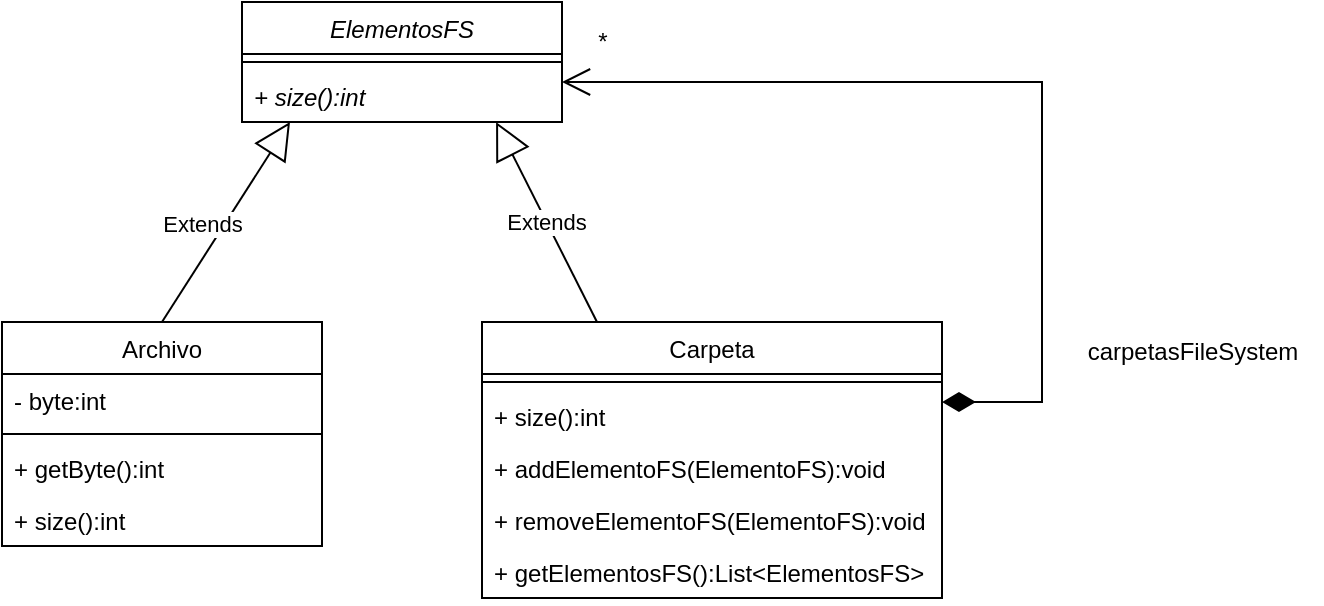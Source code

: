 <mxfile version="20.5.3" type="github">
  <diagram id="C5RBs43oDa-KdzZeNtuy" name="Page-1">
    <mxGraphModel dx="868" dy="450" grid="1" gridSize="10" guides="1" tooltips="1" connect="1" arrows="1" fold="1" page="1" pageScale="1" pageWidth="827" pageHeight="1169" math="0" shadow="0">
      <root>
        <mxCell id="WIyWlLk6GJQsqaUBKTNV-0" />
        <mxCell id="WIyWlLk6GJQsqaUBKTNV-1" parent="WIyWlLk6GJQsqaUBKTNV-0" />
        <mxCell id="7LuH5imfe1P5uVfb4AVF-0" value="ElementosFS" style="swimlane;fontStyle=2;align=center;verticalAlign=top;childLayout=stackLayout;horizontal=1;startSize=26;horizontalStack=0;resizeParent=1;resizeParentMax=0;resizeLast=0;collapsible=1;marginBottom=0;" vertex="1" parent="WIyWlLk6GJQsqaUBKTNV-1">
          <mxGeometry x="280" y="120" width="160" height="60" as="geometry" />
        </mxCell>
        <mxCell id="7LuH5imfe1P5uVfb4AVF-2" value="" style="line;strokeWidth=1;fillColor=none;align=left;verticalAlign=middle;spacingTop=-1;spacingLeft=3;spacingRight=3;rotatable=0;labelPosition=right;points=[];portConstraint=eastwest;strokeColor=inherit;" vertex="1" parent="7LuH5imfe1P5uVfb4AVF-0">
          <mxGeometry y="26" width="160" height="8" as="geometry" />
        </mxCell>
        <mxCell id="7LuH5imfe1P5uVfb4AVF-3" value="+ size():int" style="text;strokeColor=none;fillColor=none;align=left;verticalAlign=top;spacingLeft=4;spacingRight=4;overflow=hidden;rotatable=0;points=[[0,0.5],[1,0.5]];portConstraint=eastwest;fontStyle=2" vertex="1" parent="7LuH5imfe1P5uVfb4AVF-0">
          <mxGeometry y="34" width="160" height="26" as="geometry" />
        </mxCell>
        <mxCell id="7LuH5imfe1P5uVfb4AVF-4" value="Archivo" style="swimlane;fontStyle=0;align=center;verticalAlign=top;childLayout=stackLayout;horizontal=1;startSize=26;horizontalStack=0;resizeParent=1;resizeParentMax=0;resizeLast=0;collapsible=1;marginBottom=0;" vertex="1" parent="WIyWlLk6GJQsqaUBKTNV-1">
          <mxGeometry x="160" y="280" width="160" height="112" as="geometry" />
        </mxCell>
        <mxCell id="7LuH5imfe1P5uVfb4AVF-5" value="- byte:int" style="text;strokeColor=none;fillColor=none;align=left;verticalAlign=top;spacingLeft=4;spacingRight=4;overflow=hidden;rotatable=0;points=[[0,0.5],[1,0.5]];portConstraint=eastwest;" vertex="1" parent="7LuH5imfe1P5uVfb4AVF-4">
          <mxGeometry y="26" width="160" height="26" as="geometry" />
        </mxCell>
        <mxCell id="7LuH5imfe1P5uVfb4AVF-6" value="" style="line;strokeWidth=1;fillColor=none;align=left;verticalAlign=middle;spacingTop=-1;spacingLeft=3;spacingRight=3;rotatable=0;labelPosition=right;points=[];portConstraint=eastwest;strokeColor=inherit;" vertex="1" parent="7LuH5imfe1P5uVfb4AVF-4">
          <mxGeometry y="52" width="160" height="8" as="geometry" />
        </mxCell>
        <mxCell id="7LuH5imfe1P5uVfb4AVF-7" value="+ getByte():int" style="text;strokeColor=none;fillColor=none;align=left;verticalAlign=top;spacingLeft=4;spacingRight=4;overflow=hidden;rotatable=0;points=[[0,0.5],[1,0.5]];portConstraint=eastwest;" vertex="1" parent="7LuH5imfe1P5uVfb4AVF-4">
          <mxGeometry y="60" width="160" height="26" as="geometry" />
        </mxCell>
        <mxCell id="7LuH5imfe1P5uVfb4AVF-8" value="+ size():int" style="text;strokeColor=none;fillColor=none;align=left;verticalAlign=top;spacingLeft=4;spacingRight=4;overflow=hidden;rotatable=0;points=[[0,0.5],[1,0.5]];portConstraint=eastwest;fontStyle=0" vertex="1" parent="7LuH5imfe1P5uVfb4AVF-4">
          <mxGeometry y="86" width="160" height="26" as="geometry" />
        </mxCell>
        <mxCell id="7LuH5imfe1P5uVfb4AVF-9" value="Carpeta" style="swimlane;fontStyle=0;align=center;verticalAlign=top;childLayout=stackLayout;horizontal=1;startSize=26;horizontalStack=0;resizeParent=1;resizeParentMax=0;resizeLast=0;collapsible=1;marginBottom=0;" vertex="1" parent="WIyWlLk6GJQsqaUBKTNV-1">
          <mxGeometry x="400" y="280" width="230" height="138" as="geometry" />
        </mxCell>
        <mxCell id="7LuH5imfe1P5uVfb4AVF-11" value="" style="line;strokeWidth=1;fillColor=none;align=left;verticalAlign=middle;spacingTop=-1;spacingLeft=3;spacingRight=3;rotatable=0;labelPosition=right;points=[];portConstraint=eastwest;strokeColor=inherit;" vertex="1" parent="7LuH5imfe1P5uVfb4AVF-9">
          <mxGeometry y="26" width="230" height="8" as="geometry" />
        </mxCell>
        <mxCell id="7LuH5imfe1P5uVfb4AVF-13" value="+ size():int" style="text;strokeColor=none;fillColor=none;align=left;verticalAlign=top;spacingLeft=4;spacingRight=4;overflow=hidden;rotatable=0;points=[[0,0.5],[1,0.5]];portConstraint=eastwest;fontStyle=0" vertex="1" parent="7LuH5imfe1P5uVfb4AVF-9">
          <mxGeometry y="34" width="230" height="26" as="geometry" />
        </mxCell>
        <mxCell id="7LuH5imfe1P5uVfb4AVF-19" value="+ addElementoFS(ElementoFS):void" style="text;strokeColor=none;fillColor=none;align=left;verticalAlign=top;spacingLeft=4;spacingRight=4;overflow=hidden;rotatable=0;points=[[0,0.5],[1,0.5]];portConstraint=eastwest;fontStyle=0" vertex="1" parent="7LuH5imfe1P5uVfb4AVF-9">
          <mxGeometry y="60" width="230" height="26" as="geometry" />
        </mxCell>
        <mxCell id="7LuH5imfe1P5uVfb4AVF-20" value="+ removeElementoFS(ElementoFS):void" style="text;strokeColor=none;fillColor=none;align=left;verticalAlign=top;spacingLeft=4;spacingRight=4;overflow=hidden;rotatable=0;points=[[0,0.5],[1,0.5]];portConstraint=eastwest;fontStyle=0" vertex="1" parent="7LuH5imfe1P5uVfb4AVF-9">
          <mxGeometry y="86" width="230" height="26" as="geometry" />
        </mxCell>
        <mxCell id="7LuH5imfe1P5uVfb4AVF-21" value="+ getElementosFS():List&lt;ElementosFS&gt;" style="text;strokeColor=none;fillColor=none;align=left;verticalAlign=top;spacingLeft=4;spacingRight=4;overflow=hidden;rotatable=0;points=[[0,0.5],[1,0.5]];portConstraint=eastwest;fontStyle=0" vertex="1" parent="7LuH5imfe1P5uVfb4AVF-9">
          <mxGeometry y="112" width="230" height="26" as="geometry" />
        </mxCell>
        <mxCell id="7LuH5imfe1P5uVfb4AVF-14" value="Extends" style="endArrow=block;endSize=16;endFill=0;html=1;rounded=0;exitX=0.5;exitY=0;exitDx=0;exitDy=0;entryX=0.15;entryY=1;entryDx=0;entryDy=0;entryPerimeter=0;" edge="1" parent="WIyWlLk6GJQsqaUBKTNV-1" source="7LuH5imfe1P5uVfb4AVF-4" target="7LuH5imfe1P5uVfb4AVF-3">
          <mxGeometry x="-0.125" y="10" width="160" relative="1" as="geometry">
            <mxPoint x="210" y="230" as="sourcePoint" />
            <mxPoint x="370" y="230" as="targetPoint" />
            <mxPoint as="offset" />
          </mxGeometry>
        </mxCell>
        <mxCell id="7LuH5imfe1P5uVfb4AVF-15" value="Extends" style="endArrow=block;endSize=16;endFill=0;html=1;rounded=0;exitX=0.25;exitY=0;exitDx=0;exitDy=0;entryX=0.794;entryY=1;entryDx=0;entryDy=0;entryPerimeter=0;" edge="1" parent="WIyWlLk6GJQsqaUBKTNV-1" source="7LuH5imfe1P5uVfb4AVF-9" target="7LuH5imfe1P5uVfb4AVF-3">
          <mxGeometry width="160" relative="1" as="geometry">
            <mxPoint x="390" y="210" as="sourcePoint" />
            <mxPoint x="550" y="210" as="targetPoint" />
          </mxGeometry>
        </mxCell>
        <mxCell id="7LuH5imfe1P5uVfb4AVF-16" value="" style="endArrow=open;html=1;endSize=12;startArrow=diamondThin;startSize=14;startFill=1;edgeStyle=orthogonalEdgeStyle;align=left;verticalAlign=bottom;rounded=0;" edge="1" parent="WIyWlLk6GJQsqaUBKTNV-1">
          <mxGeometry x="-0.864" y="20" relative="1" as="geometry">
            <mxPoint x="630" y="320" as="sourcePoint" />
            <mxPoint x="440" y="160" as="targetPoint" />
            <Array as="points">
              <mxPoint x="680" y="320" />
              <mxPoint x="680" y="160" />
            </Array>
            <mxPoint as="offset" />
          </mxGeometry>
        </mxCell>
        <mxCell id="7LuH5imfe1P5uVfb4AVF-17" value="carpetasFileSystem" style="text;html=1;align=center;verticalAlign=middle;resizable=0;points=[];autosize=1;strokeColor=none;fillColor=none;" vertex="1" parent="WIyWlLk6GJQsqaUBKTNV-1">
          <mxGeometry x="690" y="280" width="130" height="30" as="geometry" />
        </mxCell>
        <mxCell id="7LuH5imfe1P5uVfb4AVF-18" value="*" style="text;html=1;align=center;verticalAlign=middle;resizable=0;points=[];autosize=1;strokeColor=none;fillColor=none;" vertex="1" parent="WIyWlLk6GJQsqaUBKTNV-1">
          <mxGeometry x="445" y="125" width="30" height="30" as="geometry" />
        </mxCell>
      </root>
    </mxGraphModel>
  </diagram>
</mxfile>
